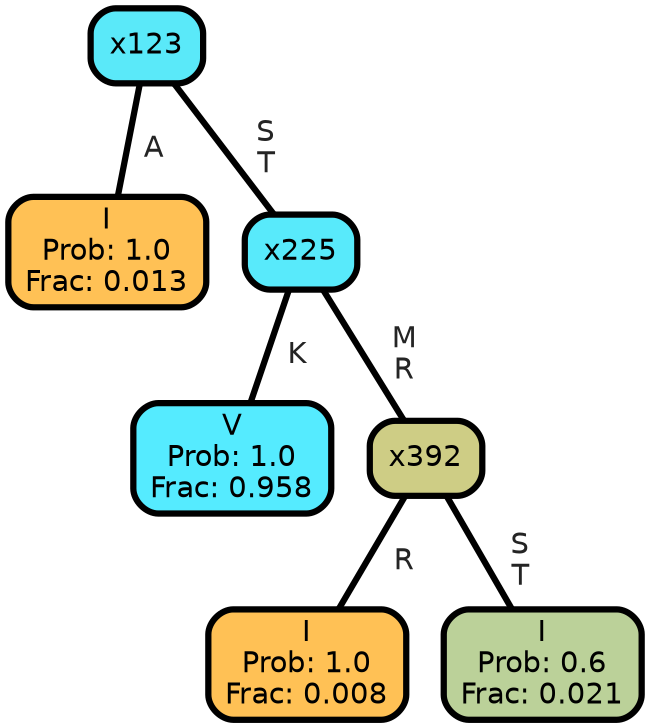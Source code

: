 graph Tree {
node [shape=box, style="filled, rounded",color="black",penwidth="3",fontcolor="black",                 fontname=helvetica] ;
graph [ranksep="0 equally", splines=straight,                 bgcolor=transparent, dpi=200] ;
edge [fontname=helvetica, fontweight=bold,fontcolor=grey14,color=black] ;
0 [label="I
Prob: 1.0
Frac: 0.013", fillcolor="#ffc155"] ;
1 [label="x123", fillcolor="#5ae9f9"] ;
2 [label="V
Prob: 1.0
Frac: 0.958", fillcolor="#55ebff"] ;
3 [label="x225", fillcolor="#58eafb"] ;
4 [label="I
Prob: 1.0
Frac: 0.008", fillcolor="#ffc155"] ;
5 [label="x392", fillcolor="#cecd85"] ;
6 [label="I
Prob: 0.6
Frac: 0.021", fillcolor="#bbd199"] ;
1 -- 0 [label=" A",penwidth=3] ;
1 -- 3 [label=" S\n T",penwidth=3] ;
3 -- 2 [label=" K",penwidth=3] ;
3 -- 5 [label=" M\n R",penwidth=3] ;
5 -- 4 [label=" R",penwidth=3] ;
5 -- 6 [label=" S\n T",penwidth=3] ;
{rank = same;}}